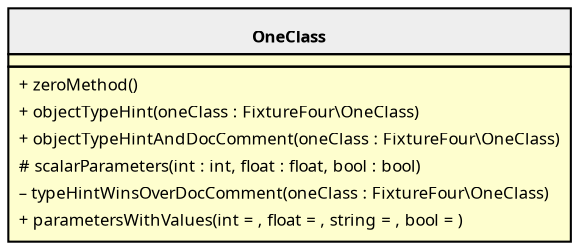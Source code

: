 graph {
  graph [name="G" overlap="false"]
  node [fontname="Verdana" fontsize=8 shape="none" margin=0 fillcolor="#FEFECE" style="filled"]
  edge [fontname="Verdana" fontsize=8]
  "FixtureFour\\OneClass" [shape="none" label=<
<table cellspacing="0" border="0" cellborder="1">
    <tr><td bgcolor="#eeeeee"><b><br/>OneClass</b></td></tr>
    <tr><td></td></tr>
    <tr><td><table border="0" cellspacing="0" cellpadding="2">
<tr><td align="left">+ zeroMethod()</td></tr>
<tr><td align="left">+ objectTypeHint(oneClass : FixtureFour\\OneClass)</td></tr>
<tr><td align="left">+ objectTypeHintAndDocComment(oneClass : FixtureFour\\OneClass)</td></tr>
<tr><td align="left"># scalarParameters(int : int, float : float, bool : bool)</td></tr>
<tr><td align="left">– typeHintWinsOverDocComment(oneClass : FixtureFour\\OneClass)</td></tr>
<tr><td align="left">+ parametersWithValues(int = , float = , string = , bool = )</td></tr>
</table></td></tr>
</table>>]
}
